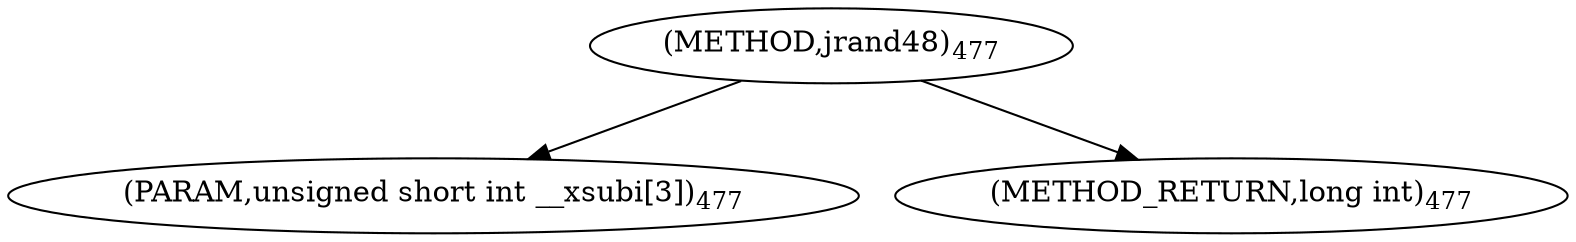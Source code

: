 digraph "jrand48" {  
"33296" [label = <(METHOD,jrand48)<SUB>477</SUB>> ]
"33297" [label = <(PARAM,unsigned short int __xsubi[3])<SUB>477</SUB>> ]
"33298" [label = <(METHOD_RETURN,long int)<SUB>477</SUB>> ]
  "33296" -> "33297" 
  "33296" -> "33298" 
}

